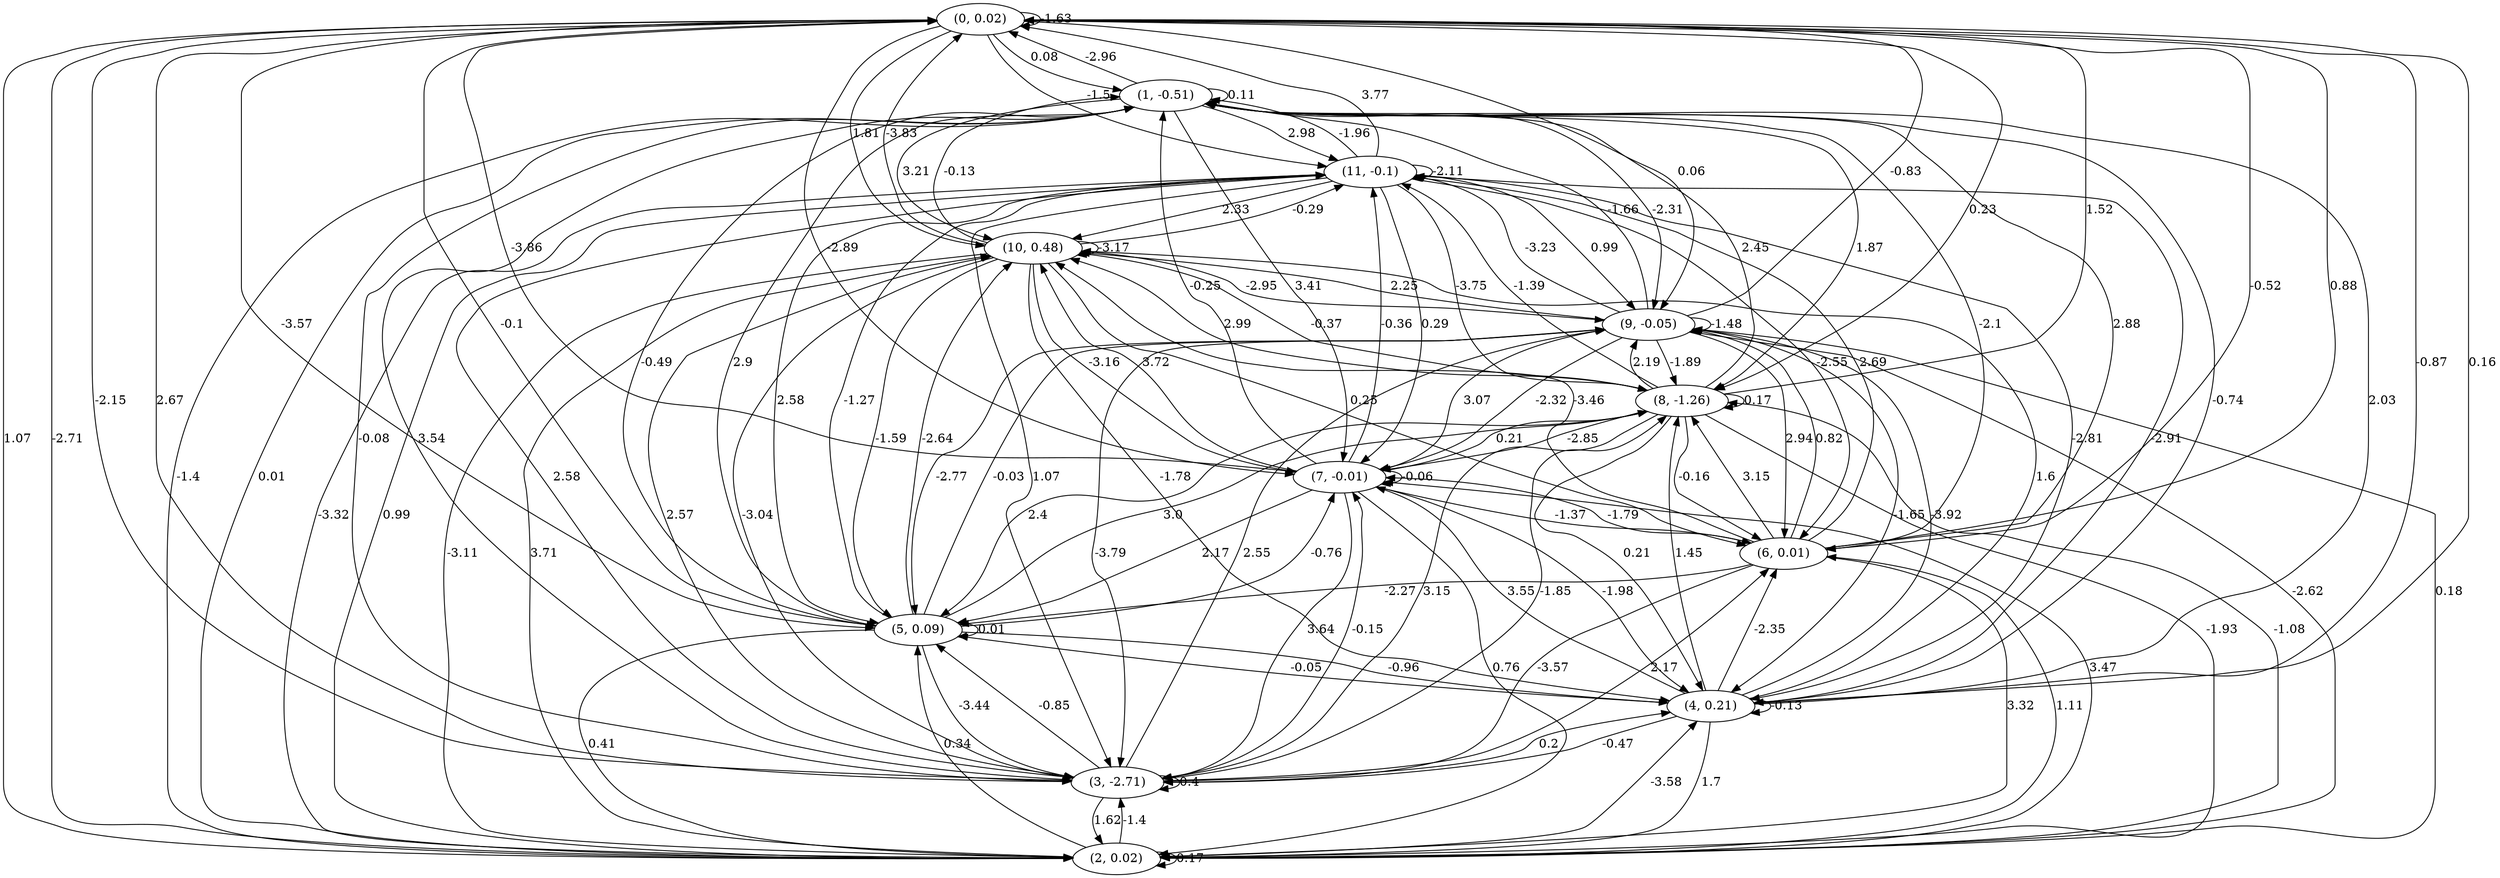 digraph {
    0 [ label = "(0, 0.02)" ]
    1 [ label = "(1, -0.51)" ]
    2 [ label = "(2, 0.02)" ]
    3 [ label = "(3, -2.71)" ]
    4 [ label = "(4, 0.21)" ]
    5 [ label = "(5, 0.09)" ]
    6 [ label = "(6, 0.01)" ]
    7 [ label = "(7, -0.01)" ]
    8 [ label = "(8, -1.26)" ]
    9 [ label = "(9, -0.05)" ]
    10 [ label = "(10, 0.48)" ]
    11 [ label = "(11, -0.1)" ]
    0 -> 0 [ label = "-1.63" ]
    1 -> 1 [ label = "0.11" ]
    2 -> 2 [ label = "0.17" ]
    3 -> 3 [ label = "0.4" ]
    4 -> 4 [ label = "-0.13" ]
    5 -> 5 [ label = "0.01" ]
    7 -> 7 [ label = "-0.06" ]
    8 -> 8 [ label = "0.17" ]
    9 -> 9 [ label = "-1.48" ]
    10 -> 10 [ label = "-3.17" ]
    11 -> 11 [ label = "-2.11" ]
    1 -> 0 [ label = "-2.96" ]
    2 -> 0 [ label = "-2.71" ]
    3 -> 0 [ label = "2.67" ]
    4 -> 0 [ label = "-0.87" ]
    5 -> 0 [ label = "-0.1" ]
    6 -> 0 [ label = "0.88" ]
    7 -> 0 [ label = "-3.86" ]
    8 -> 0 [ label = "1.52" ]
    9 -> 0 [ label = "-0.83" ]
    10 -> 0 [ label = "-3.83" ]
    11 -> 0 [ label = "3.77" ]
    0 -> 1 [ label = "0.08" ]
    2 -> 1 [ label = "0.01" ]
    3 -> 1 [ label = "3.54" ]
    4 -> 1 [ label = "2.03" ]
    5 -> 1 [ label = "2.9" ]
    6 -> 1 [ label = "2.88" ]
    7 -> 1 [ label = "-0.25" ]
    8 -> 1 [ label = "2.45" ]
    9 -> 1 [ label = "-1.66" ]
    10 -> 1 [ label = "-0.13" ]
    11 -> 1 [ label = "-1.96" ]
    0 -> 2 [ label = "1.07" ]
    1 -> 2 [ label = "-1.4" ]
    3 -> 2 [ label = "1.62" ]
    4 -> 2 [ label = "1.7" ]
    5 -> 2 [ label = "0.41" ]
    6 -> 2 [ label = "3.32" ]
    7 -> 2 [ label = "0.76" ]
    8 -> 2 [ label = "-1.93" ]
    9 -> 2 [ label = "-2.62" ]
    10 -> 2 [ label = "-3.11" ]
    11 -> 2 [ label = "-3.32" ]
    0 -> 3 [ label = "-2.15" ]
    1 -> 3 [ label = "-0.08" ]
    2 -> 3 [ label = "-1.4" ]
    4 -> 3 [ label = "-0.47" ]
    5 -> 3 [ label = "-3.44" ]
    6 -> 3 [ label = "-3.57" ]
    7 -> 3 [ label = "3.64" ]
    8 -> 3 [ label = "3.15" ]
    9 -> 3 [ label = "-3.79" ]
    10 -> 3 [ label = "-3.04" ]
    11 -> 3 [ label = "1.07" ]
    0 -> 4 [ label = "0.16" ]
    1 -> 4 [ label = "-0.74" ]
    2 -> 4 [ label = "-3.58" ]
    3 -> 4 [ label = "0.2" ]
    5 -> 4 [ label = "-0.96" ]
    7 -> 4 [ label = "-1.98" ]
    8 -> 4 [ label = "0.21" ]
    9 -> 4 [ label = "-1.65" ]
    10 -> 4 [ label = "-1.78" ]
    11 -> 4 [ label = "-2.81" ]
    0 -> 5 [ label = "-3.57" ]
    1 -> 5 [ label = "-0.49" ]
    2 -> 5 [ label = "0.34" ]
    3 -> 5 [ label = "-0.85" ]
    4 -> 5 [ label = "-0.05" ]
    6 -> 5 [ label = "-2.27" ]
    7 -> 5 [ label = "2.17" ]
    8 -> 5 [ label = "2.4" ]
    9 -> 5 [ label = "-2.77" ]
    10 -> 5 [ label = "-1.59" ]
    11 -> 5 [ label = "2.58" ]
    0 -> 6 [ label = "-0.52" ]
    1 -> 6 [ label = "-2.1" ]
    2 -> 6 [ label = "1.11" ]
    3 -> 6 [ label = "2.17" ]
    4 -> 6 [ label = "-2.35" ]
    7 -> 6 [ label = "-1.37" ]
    8 -> 6 [ label = "-0.16" ]
    9 -> 6 [ label = "2.94" ]
    10 -> 6 [ label = "0.25" ]
    11 -> 6 [ label = "-2.55" ]
    0 -> 7 [ label = "-2.89" ]
    1 -> 7 [ label = "3.41" ]
    2 -> 7 [ label = "3.47" ]
    3 -> 7 [ label = "-0.15" ]
    4 -> 7 [ label = "3.55" ]
    5 -> 7 [ label = "-0.76" ]
    6 -> 7 [ label = "-1.79" ]
    8 -> 7 [ label = "-2.85" ]
    9 -> 7 [ label = "-2.32" ]
    10 -> 7 [ label = "-3.16" ]
    11 -> 7 [ label = "0.29" ]
    0 -> 8 [ label = "0.23" ]
    1 -> 8 [ label = "1.87" ]
    2 -> 8 [ label = "-1.08" ]
    3 -> 8 [ label = "-1.85" ]
    4 -> 8 [ label = "1.45" ]
    5 -> 8 [ label = "3.0" ]
    6 -> 8 [ label = "3.15" ]
    7 -> 8 [ label = "0.21" ]
    9 -> 8 [ label = "-1.89" ]
    10 -> 8 [ label = "-0.37" ]
    11 -> 8 [ label = "-3.75" ]
    0 -> 9 [ label = "0.06" ]
    1 -> 9 [ label = "-2.31" ]
    2 -> 9 [ label = "0.18" ]
    3 -> 9 [ label = "2.55" ]
    4 -> 9 [ label = "-3.92" ]
    5 -> 9 [ label = "-0.03" ]
    6 -> 9 [ label = "0.82" ]
    7 -> 9 [ label = "3.07" ]
    8 -> 9 [ label = "2.19" ]
    10 -> 9 [ label = "-2.95" ]
    11 -> 9 [ label = "0.99" ]
    0 -> 10 [ label = "1.81" ]
    1 -> 10 [ label = "3.21" ]
    2 -> 10 [ label = "3.71" ]
    3 -> 10 [ label = "2.57" ]
    4 -> 10 [ label = "1.6" ]
    5 -> 10 [ label = "-2.64" ]
    6 -> 10 [ label = "-3.46" ]
    7 -> 10 [ label = "3.72" ]
    8 -> 10 [ label = "2.99" ]
    9 -> 10 [ label = "2.25" ]
    11 -> 10 [ label = "2.33" ]
    0 -> 11 [ label = "-1.5" ]
    1 -> 11 [ label = "2.98" ]
    2 -> 11 [ label = "0.99" ]
    3 -> 11 [ label = "2.58" ]
    4 -> 11 [ label = "-2.91" ]
    5 -> 11 [ label = "-1.27" ]
    6 -> 11 [ label = "2.69" ]
    7 -> 11 [ label = "-0.36" ]
    8 -> 11 [ label = "-1.39" ]
    9 -> 11 [ label = "-3.23" ]
    10 -> 11 [ label = "-0.29" ]
}

